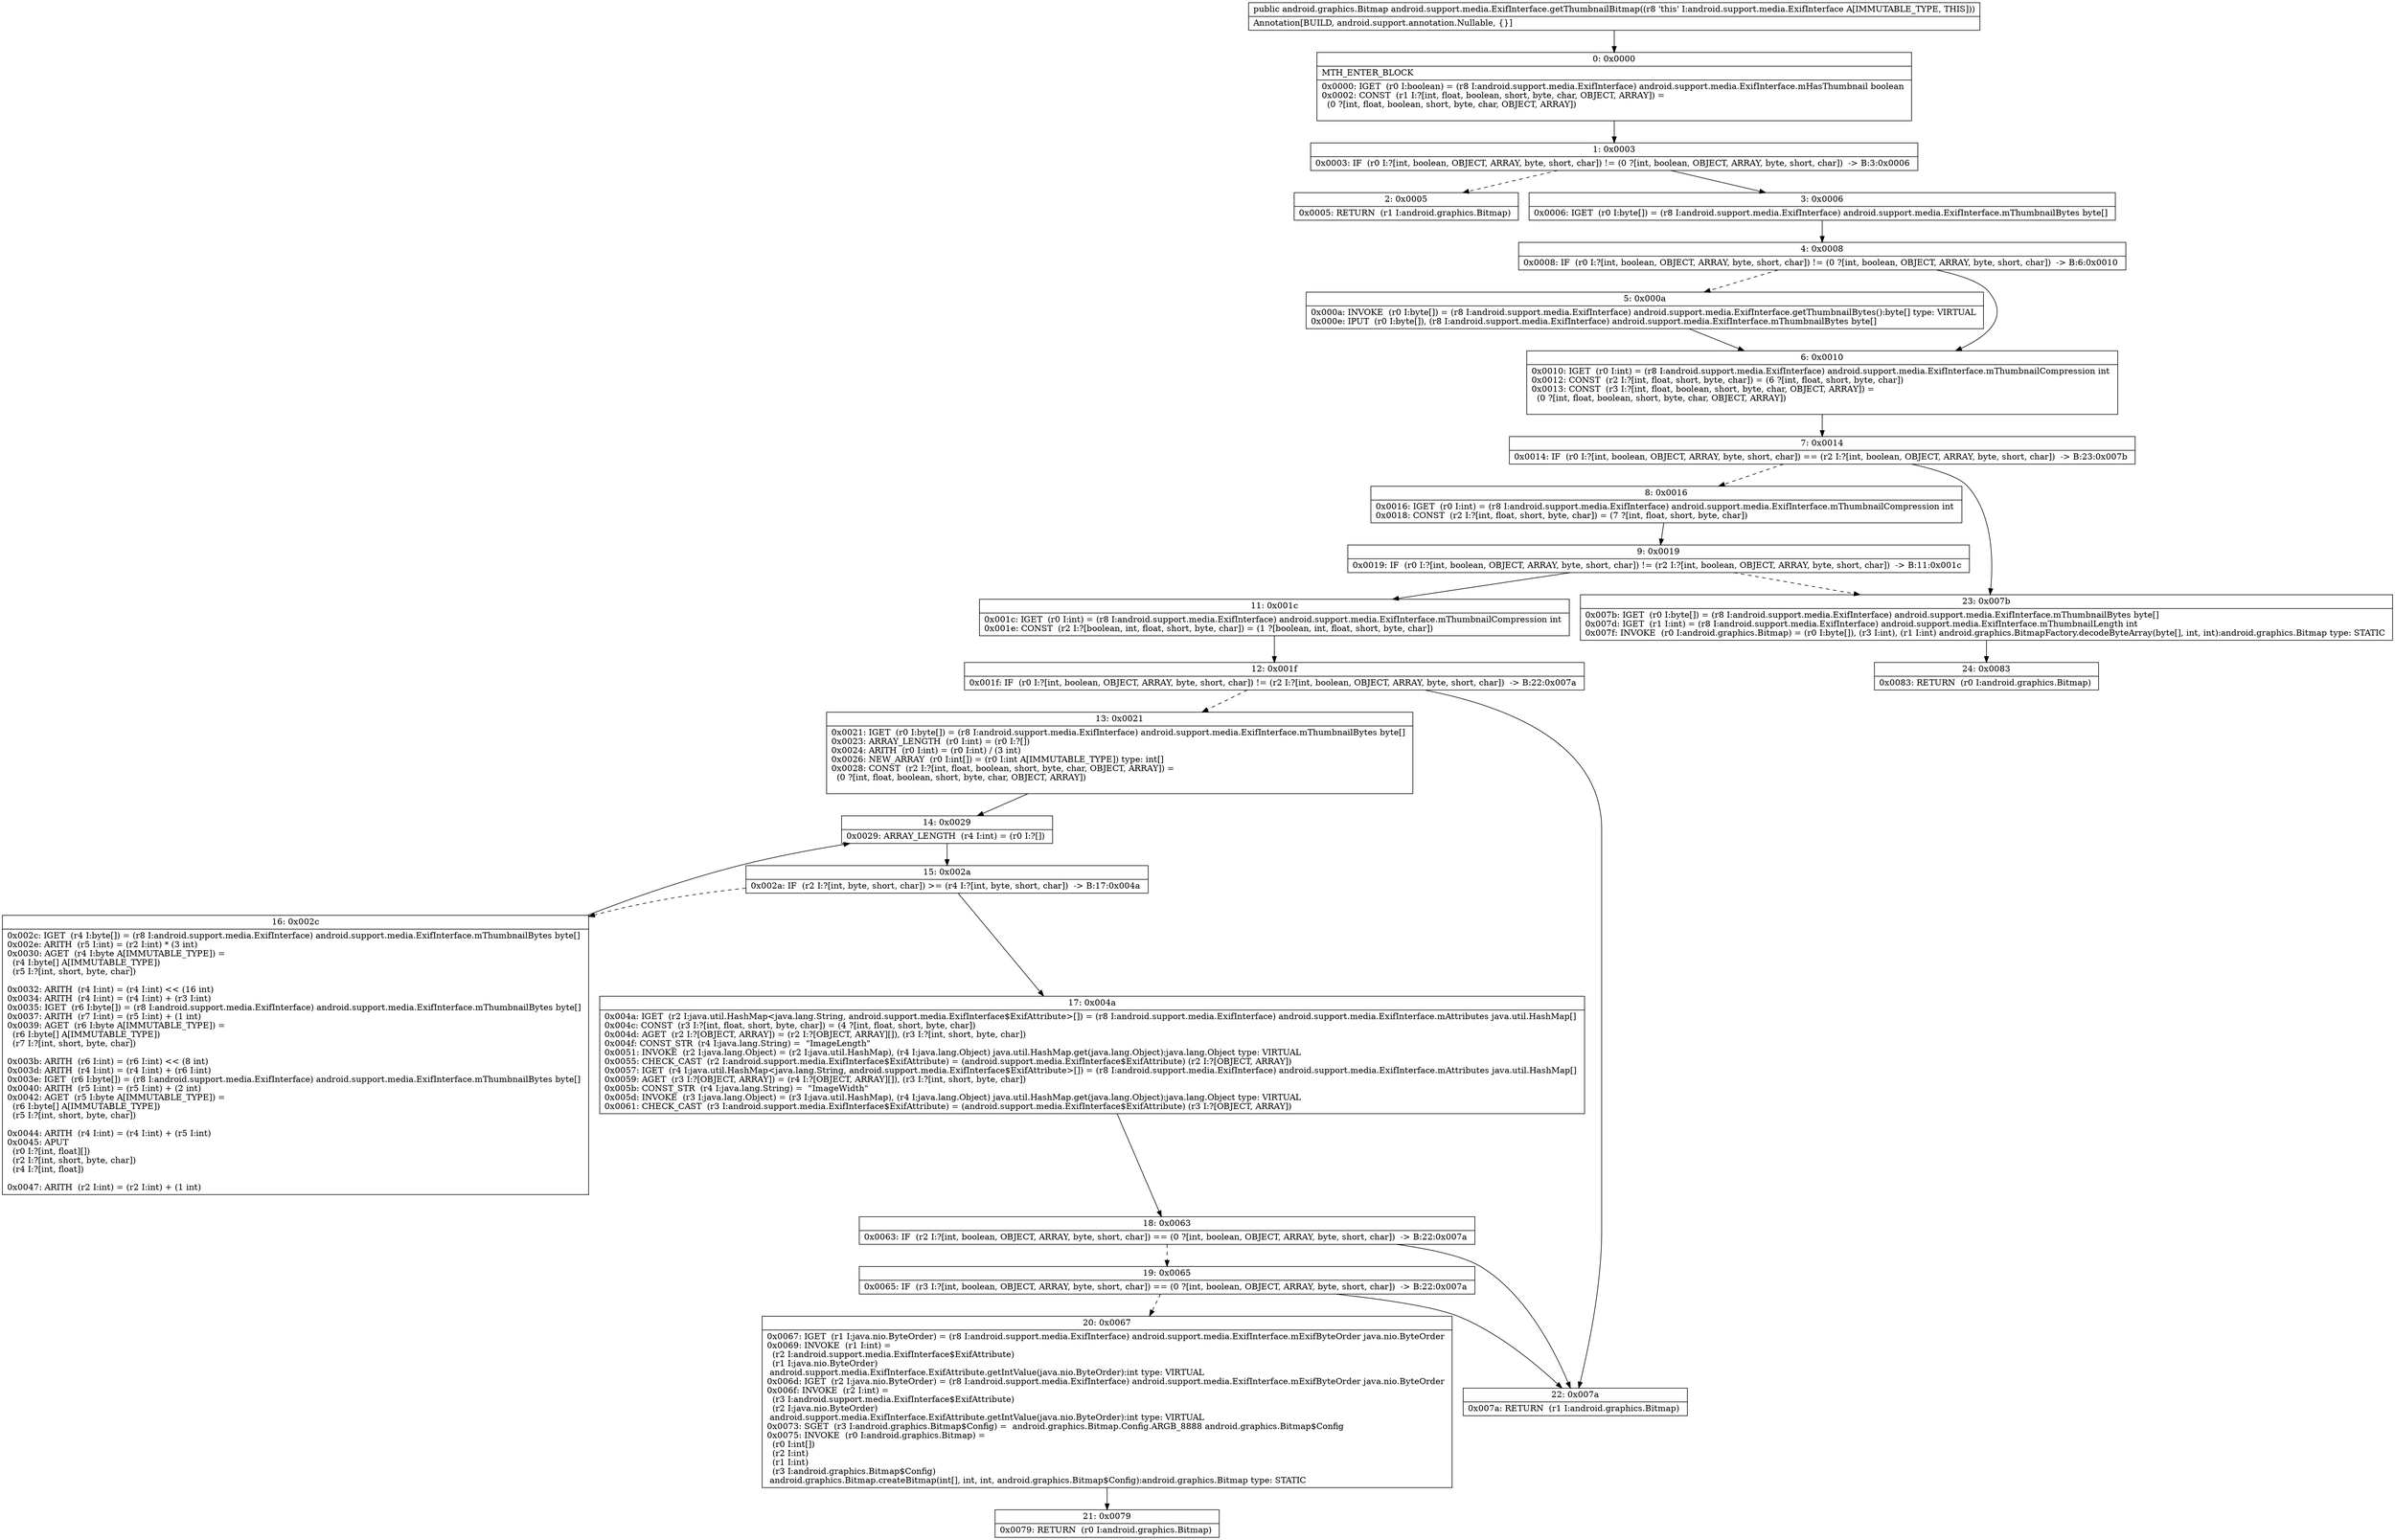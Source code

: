 digraph "CFG forandroid.support.media.ExifInterface.getThumbnailBitmap()Landroid\/graphics\/Bitmap;" {
Node_0 [shape=record,label="{0\:\ 0x0000|MTH_ENTER_BLOCK\l|0x0000: IGET  (r0 I:boolean) = (r8 I:android.support.media.ExifInterface) android.support.media.ExifInterface.mHasThumbnail boolean \l0x0002: CONST  (r1 I:?[int, float, boolean, short, byte, char, OBJECT, ARRAY]) = \l  (0 ?[int, float, boolean, short, byte, char, OBJECT, ARRAY])\l \l}"];
Node_1 [shape=record,label="{1\:\ 0x0003|0x0003: IF  (r0 I:?[int, boolean, OBJECT, ARRAY, byte, short, char]) != (0 ?[int, boolean, OBJECT, ARRAY, byte, short, char])  \-\> B:3:0x0006 \l}"];
Node_2 [shape=record,label="{2\:\ 0x0005|0x0005: RETURN  (r1 I:android.graphics.Bitmap) \l}"];
Node_3 [shape=record,label="{3\:\ 0x0006|0x0006: IGET  (r0 I:byte[]) = (r8 I:android.support.media.ExifInterface) android.support.media.ExifInterface.mThumbnailBytes byte[] \l}"];
Node_4 [shape=record,label="{4\:\ 0x0008|0x0008: IF  (r0 I:?[int, boolean, OBJECT, ARRAY, byte, short, char]) != (0 ?[int, boolean, OBJECT, ARRAY, byte, short, char])  \-\> B:6:0x0010 \l}"];
Node_5 [shape=record,label="{5\:\ 0x000a|0x000a: INVOKE  (r0 I:byte[]) = (r8 I:android.support.media.ExifInterface) android.support.media.ExifInterface.getThumbnailBytes():byte[] type: VIRTUAL \l0x000e: IPUT  (r0 I:byte[]), (r8 I:android.support.media.ExifInterface) android.support.media.ExifInterface.mThumbnailBytes byte[] \l}"];
Node_6 [shape=record,label="{6\:\ 0x0010|0x0010: IGET  (r0 I:int) = (r8 I:android.support.media.ExifInterface) android.support.media.ExifInterface.mThumbnailCompression int \l0x0012: CONST  (r2 I:?[int, float, short, byte, char]) = (6 ?[int, float, short, byte, char]) \l0x0013: CONST  (r3 I:?[int, float, boolean, short, byte, char, OBJECT, ARRAY]) = \l  (0 ?[int, float, boolean, short, byte, char, OBJECT, ARRAY])\l \l}"];
Node_7 [shape=record,label="{7\:\ 0x0014|0x0014: IF  (r0 I:?[int, boolean, OBJECT, ARRAY, byte, short, char]) == (r2 I:?[int, boolean, OBJECT, ARRAY, byte, short, char])  \-\> B:23:0x007b \l}"];
Node_8 [shape=record,label="{8\:\ 0x0016|0x0016: IGET  (r0 I:int) = (r8 I:android.support.media.ExifInterface) android.support.media.ExifInterface.mThumbnailCompression int \l0x0018: CONST  (r2 I:?[int, float, short, byte, char]) = (7 ?[int, float, short, byte, char]) \l}"];
Node_9 [shape=record,label="{9\:\ 0x0019|0x0019: IF  (r0 I:?[int, boolean, OBJECT, ARRAY, byte, short, char]) != (r2 I:?[int, boolean, OBJECT, ARRAY, byte, short, char])  \-\> B:11:0x001c \l}"];
Node_11 [shape=record,label="{11\:\ 0x001c|0x001c: IGET  (r0 I:int) = (r8 I:android.support.media.ExifInterface) android.support.media.ExifInterface.mThumbnailCompression int \l0x001e: CONST  (r2 I:?[boolean, int, float, short, byte, char]) = (1 ?[boolean, int, float, short, byte, char]) \l}"];
Node_12 [shape=record,label="{12\:\ 0x001f|0x001f: IF  (r0 I:?[int, boolean, OBJECT, ARRAY, byte, short, char]) != (r2 I:?[int, boolean, OBJECT, ARRAY, byte, short, char])  \-\> B:22:0x007a \l}"];
Node_13 [shape=record,label="{13\:\ 0x0021|0x0021: IGET  (r0 I:byte[]) = (r8 I:android.support.media.ExifInterface) android.support.media.ExifInterface.mThumbnailBytes byte[] \l0x0023: ARRAY_LENGTH  (r0 I:int) = (r0 I:?[]) \l0x0024: ARITH  (r0 I:int) = (r0 I:int) \/ (3 int) \l0x0026: NEW_ARRAY  (r0 I:int[]) = (r0 I:int A[IMMUTABLE_TYPE]) type: int[] \l0x0028: CONST  (r2 I:?[int, float, boolean, short, byte, char, OBJECT, ARRAY]) = \l  (0 ?[int, float, boolean, short, byte, char, OBJECT, ARRAY])\l \l}"];
Node_14 [shape=record,label="{14\:\ 0x0029|0x0029: ARRAY_LENGTH  (r4 I:int) = (r0 I:?[]) \l}"];
Node_15 [shape=record,label="{15\:\ 0x002a|0x002a: IF  (r2 I:?[int, byte, short, char]) \>= (r4 I:?[int, byte, short, char])  \-\> B:17:0x004a \l}"];
Node_16 [shape=record,label="{16\:\ 0x002c|0x002c: IGET  (r4 I:byte[]) = (r8 I:android.support.media.ExifInterface) android.support.media.ExifInterface.mThumbnailBytes byte[] \l0x002e: ARITH  (r5 I:int) = (r2 I:int) * (3 int) \l0x0030: AGET  (r4 I:byte A[IMMUTABLE_TYPE]) = \l  (r4 I:byte[] A[IMMUTABLE_TYPE])\l  (r5 I:?[int, short, byte, char])\l \l0x0032: ARITH  (r4 I:int) = (r4 I:int) \<\< (16 int) \l0x0034: ARITH  (r4 I:int) = (r4 I:int) + (r3 I:int) \l0x0035: IGET  (r6 I:byte[]) = (r8 I:android.support.media.ExifInterface) android.support.media.ExifInterface.mThumbnailBytes byte[] \l0x0037: ARITH  (r7 I:int) = (r5 I:int) + (1 int) \l0x0039: AGET  (r6 I:byte A[IMMUTABLE_TYPE]) = \l  (r6 I:byte[] A[IMMUTABLE_TYPE])\l  (r7 I:?[int, short, byte, char])\l \l0x003b: ARITH  (r6 I:int) = (r6 I:int) \<\< (8 int) \l0x003d: ARITH  (r4 I:int) = (r4 I:int) + (r6 I:int) \l0x003e: IGET  (r6 I:byte[]) = (r8 I:android.support.media.ExifInterface) android.support.media.ExifInterface.mThumbnailBytes byte[] \l0x0040: ARITH  (r5 I:int) = (r5 I:int) + (2 int) \l0x0042: AGET  (r5 I:byte A[IMMUTABLE_TYPE]) = \l  (r6 I:byte[] A[IMMUTABLE_TYPE])\l  (r5 I:?[int, short, byte, char])\l \l0x0044: ARITH  (r4 I:int) = (r4 I:int) + (r5 I:int) \l0x0045: APUT  \l  (r0 I:?[int, float][])\l  (r2 I:?[int, short, byte, char])\l  (r4 I:?[int, float])\l \l0x0047: ARITH  (r2 I:int) = (r2 I:int) + (1 int) \l}"];
Node_17 [shape=record,label="{17\:\ 0x004a|0x004a: IGET  (r2 I:java.util.HashMap\<java.lang.String, android.support.media.ExifInterface$ExifAttribute\>[]) = (r8 I:android.support.media.ExifInterface) android.support.media.ExifInterface.mAttributes java.util.HashMap[] \l0x004c: CONST  (r3 I:?[int, float, short, byte, char]) = (4 ?[int, float, short, byte, char]) \l0x004d: AGET  (r2 I:?[OBJECT, ARRAY]) = (r2 I:?[OBJECT, ARRAY][]), (r3 I:?[int, short, byte, char]) \l0x004f: CONST_STR  (r4 I:java.lang.String) =  \"ImageLength\" \l0x0051: INVOKE  (r2 I:java.lang.Object) = (r2 I:java.util.HashMap), (r4 I:java.lang.Object) java.util.HashMap.get(java.lang.Object):java.lang.Object type: VIRTUAL \l0x0055: CHECK_CAST  (r2 I:android.support.media.ExifInterface$ExifAttribute) = (android.support.media.ExifInterface$ExifAttribute) (r2 I:?[OBJECT, ARRAY]) \l0x0057: IGET  (r4 I:java.util.HashMap\<java.lang.String, android.support.media.ExifInterface$ExifAttribute\>[]) = (r8 I:android.support.media.ExifInterface) android.support.media.ExifInterface.mAttributes java.util.HashMap[] \l0x0059: AGET  (r3 I:?[OBJECT, ARRAY]) = (r4 I:?[OBJECT, ARRAY][]), (r3 I:?[int, short, byte, char]) \l0x005b: CONST_STR  (r4 I:java.lang.String) =  \"ImageWidth\" \l0x005d: INVOKE  (r3 I:java.lang.Object) = (r3 I:java.util.HashMap), (r4 I:java.lang.Object) java.util.HashMap.get(java.lang.Object):java.lang.Object type: VIRTUAL \l0x0061: CHECK_CAST  (r3 I:android.support.media.ExifInterface$ExifAttribute) = (android.support.media.ExifInterface$ExifAttribute) (r3 I:?[OBJECT, ARRAY]) \l}"];
Node_18 [shape=record,label="{18\:\ 0x0063|0x0063: IF  (r2 I:?[int, boolean, OBJECT, ARRAY, byte, short, char]) == (0 ?[int, boolean, OBJECT, ARRAY, byte, short, char])  \-\> B:22:0x007a \l}"];
Node_19 [shape=record,label="{19\:\ 0x0065|0x0065: IF  (r3 I:?[int, boolean, OBJECT, ARRAY, byte, short, char]) == (0 ?[int, boolean, OBJECT, ARRAY, byte, short, char])  \-\> B:22:0x007a \l}"];
Node_20 [shape=record,label="{20\:\ 0x0067|0x0067: IGET  (r1 I:java.nio.ByteOrder) = (r8 I:android.support.media.ExifInterface) android.support.media.ExifInterface.mExifByteOrder java.nio.ByteOrder \l0x0069: INVOKE  (r1 I:int) = \l  (r2 I:android.support.media.ExifInterface$ExifAttribute)\l  (r1 I:java.nio.ByteOrder)\l android.support.media.ExifInterface.ExifAttribute.getIntValue(java.nio.ByteOrder):int type: VIRTUAL \l0x006d: IGET  (r2 I:java.nio.ByteOrder) = (r8 I:android.support.media.ExifInterface) android.support.media.ExifInterface.mExifByteOrder java.nio.ByteOrder \l0x006f: INVOKE  (r2 I:int) = \l  (r3 I:android.support.media.ExifInterface$ExifAttribute)\l  (r2 I:java.nio.ByteOrder)\l android.support.media.ExifInterface.ExifAttribute.getIntValue(java.nio.ByteOrder):int type: VIRTUAL \l0x0073: SGET  (r3 I:android.graphics.Bitmap$Config) =  android.graphics.Bitmap.Config.ARGB_8888 android.graphics.Bitmap$Config \l0x0075: INVOKE  (r0 I:android.graphics.Bitmap) = \l  (r0 I:int[])\l  (r2 I:int)\l  (r1 I:int)\l  (r3 I:android.graphics.Bitmap$Config)\l android.graphics.Bitmap.createBitmap(int[], int, int, android.graphics.Bitmap$Config):android.graphics.Bitmap type: STATIC \l}"];
Node_21 [shape=record,label="{21\:\ 0x0079|0x0079: RETURN  (r0 I:android.graphics.Bitmap) \l}"];
Node_22 [shape=record,label="{22\:\ 0x007a|0x007a: RETURN  (r1 I:android.graphics.Bitmap) \l}"];
Node_23 [shape=record,label="{23\:\ 0x007b|0x007b: IGET  (r0 I:byte[]) = (r8 I:android.support.media.ExifInterface) android.support.media.ExifInterface.mThumbnailBytes byte[] \l0x007d: IGET  (r1 I:int) = (r8 I:android.support.media.ExifInterface) android.support.media.ExifInterface.mThumbnailLength int \l0x007f: INVOKE  (r0 I:android.graphics.Bitmap) = (r0 I:byte[]), (r3 I:int), (r1 I:int) android.graphics.BitmapFactory.decodeByteArray(byte[], int, int):android.graphics.Bitmap type: STATIC \l}"];
Node_24 [shape=record,label="{24\:\ 0x0083|0x0083: RETURN  (r0 I:android.graphics.Bitmap) \l}"];
MethodNode[shape=record,label="{public android.graphics.Bitmap android.support.media.ExifInterface.getThumbnailBitmap((r8 'this' I:android.support.media.ExifInterface A[IMMUTABLE_TYPE, THIS]))  | Annotation[BUILD, android.support.annotation.Nullable, \{\}]\l}"];
MethodNode -> Node_0;
Node_0 -> Node_1;
Node_1 -> Node_2[style=dashed];
Node_1 -> Node_3;
Node_3 -> Node_4;
Node_4 -> Node_5[style=dashed];
Node_4 -> Node_6;
Node_5 -> Node_6;
Node_6 -> Node_7;
Node_7 -> Node_8[style=dashed];
Node_7 -> Node_23;
Node_8 -> Node_9;
Node_9 -> Node_11;
Node_9 -> Node_23[style=dashed];
Node_11 -> Node_12;
Node_12 -> Node_13[style=dashed];
Node_12 -> Node_22;
Node_13 -> Node_14;
Node_14 -> Node_15;
Node_15 -> Node_16[style=dashed];
Node_15 -> Node_17;
Node_16 -> Node_14;
Node_17 -> Node_18;
Node_18 -> Node_19[style=dashed];
Node_18 -> Node_22;
Node_19 -> Node_20[style=dashed];
Node_19 -> Node_22;
Node_20 -> Node_21;
Node_23 -> Node_24;
}

